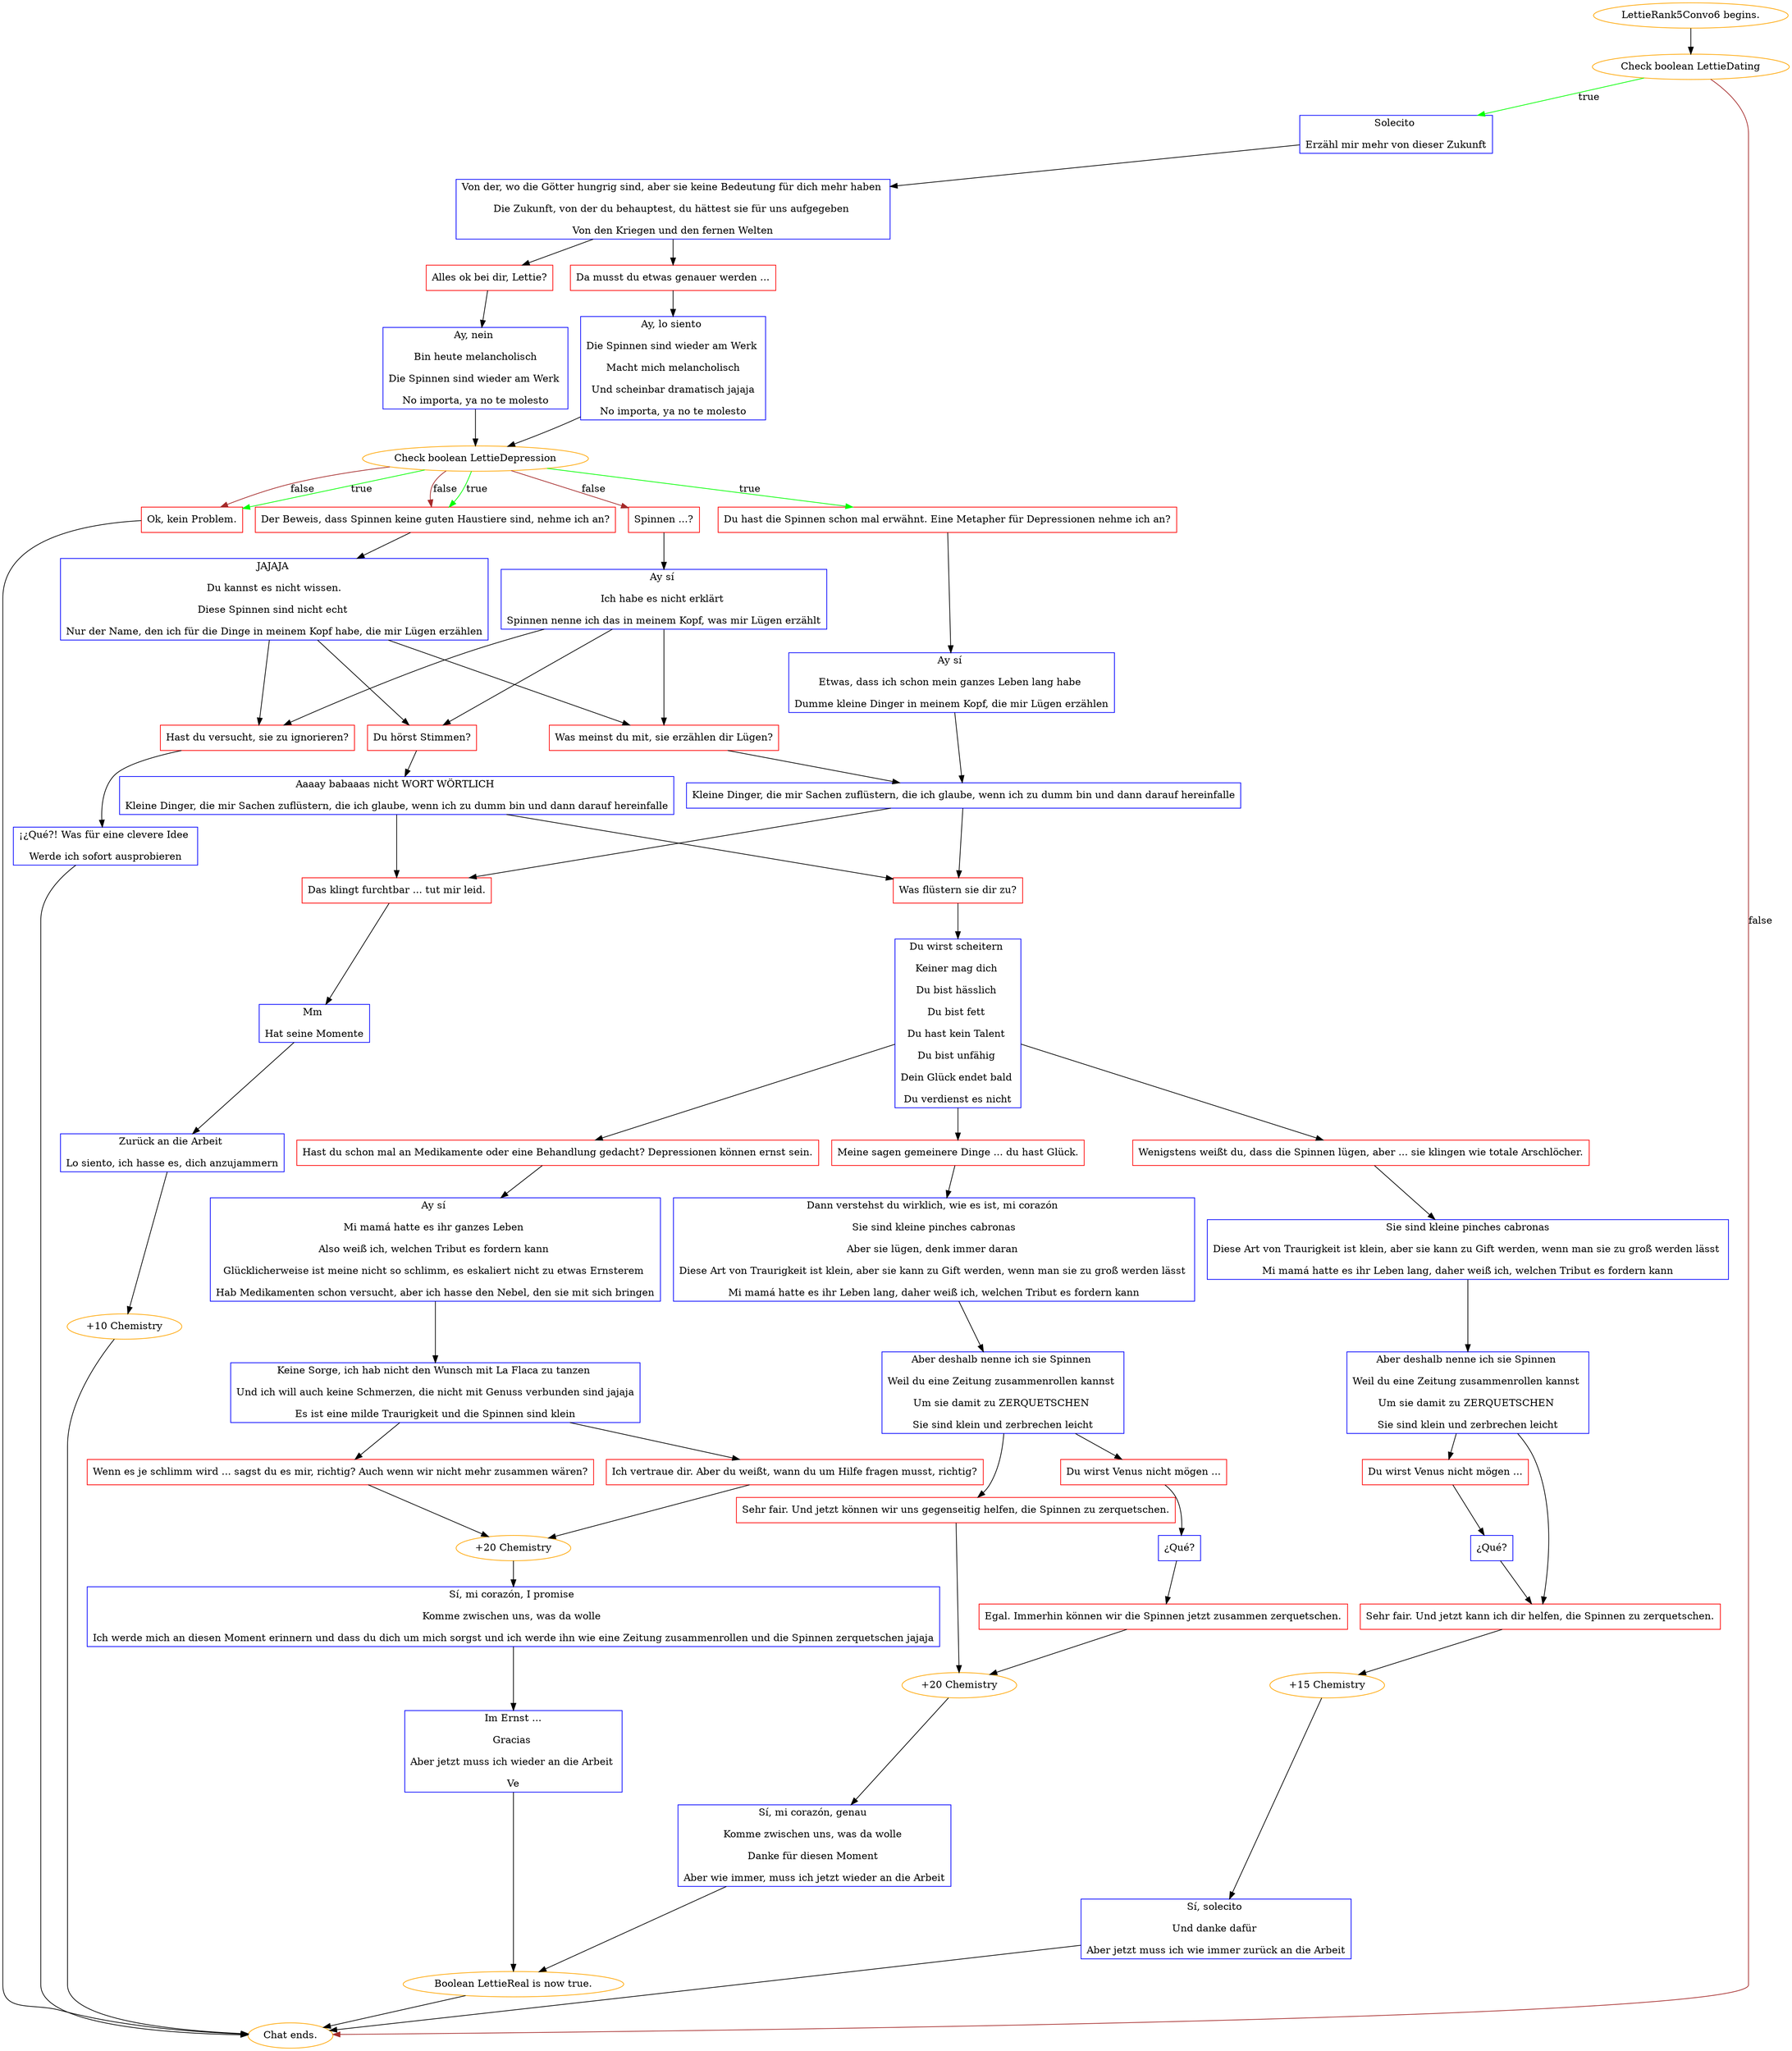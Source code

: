 digraph {
	"LettieRank5Convo6 begins." [color=orange];
		"LettieRank5Convo6 begins." -> j1229414268;
	j1229414268 [label="Check boolean LettieDating",color=orange];
		j1229414268 -> j936984714 [label=true,color=green];
		j1229414268 -> "Chat ends." [label=false,color=brown];
	j936984714 [label="Solecito 
Erzähl mir mehr von dieser Zukunft",shape=box,color=blue];
		j936984714 -> j2515804825;
	"Chat ends." [color=orange];
	j2515804825 [label="Von der, wo die Götter hungrig sind, aber sie keine Bedeutung für dich mehr haben 
Die Zukunft, von der du behauptest, du hättest sie für uns aufgegeben 
Von den Kriegen und den fernen Welten",shape=box,color=blue];
		j2515804825 -> j1260759219;
		j2515804825 -> j2367624508;
	j1260759219 [label="Alles ok bei dir, Lettie?",shape=box,color=red];
		j1260759219 -> j1965195961;
	j2367624508 [label="Da musst du etwas genauer werden ...",shape=box,color=red];
		j2367624508 -> j1675326767;
	j1965195961 [label="Ay, nein 
Bin heute melancholisch
Die Spinnen sind wieder am Werk 
No importa, ya no te molesto",shape=box,color=blue];
		j1965195961 -> j1027157091;
	j1675326767 [label="Ay, lo siento 
Die Spinnen sind wieder am Werk 
Macht mich melancholisch
Und scheinbar dramatisch jajaja
No importa, ya no te molesto",shape=box,color=blue];
		j1675326767 -> j1027157091;
	j1027157091 [label="Check boolean LettieDepression",color=orange];
		j1027157091 -> j4145402820 [label=true,color=green];
		j1027157091 -> j2087780491 [label=true,color=green];
		j1027157091 -> j565026064 [label=true,color=green];
		j1027157091 -> j3750112210 [label=false,color=brown];
		j1027157091 -> j2087780491 [label=false,color=brown];
		j1027157091 -> j565026064 [label=false,color=brown];
	j4145402820 [label="Du hast die Spinnen schon mal erwähnt. Eine Metapher für Depressionen nehme ich an?",shape=box,color=red];
		j4145402820 -> j2936438151;
	j2087780491 [label="Der Beweis, dass Spinnen keine guten Haustiere sind, nehme ich an?",shape=box,color=red];
		j2087780491 -> j640631098;
	j565026064 [label="Ok, kein Problem.",shape=box,color=red];
		j565026064 -> "Chat ends.";
	j3750112210 [label="Spinnen ...?",shape=box,color=red];
		j3750112210 -> j1842333392;
	j2936438151 [label="Ay sí 
Etwas, dass ich schon mein ganzes Leben lang habe 
Dumme kleine Dinger in meinem Kopf, die mir Lügen erzählen",shape=box,color=blue];
		j2936438151 -> j904340551;
	j640631098 [label="JAJAJA 
Du kannst es nicht wissen.
Diese Spinnen sind nicht echt 
Nur der Name, den ich für die Dinge in meinem Kopf habe, die mir Lügen erzählen",shape=box,color=blue];
		j640631098 -> j769396288;
		j640631098 -> j4218726527;
		j640631098 -> j2751493143;
	j1842333392 [label="Ay sí 
Ich habe es nicht erklärt 
Spinnen nenne ich das in meinem Kopf, was mir Lügen erzählt",shape=box,color=blue];
		j1842333392 -> j769396288;
		j1842333392 -> j4218726527;
		j1842333392 -> j2751493143;
	j904340551 [label="Kleine Dinger, die mir Sachen zuflüstern, die ich glaube, wenn ich zu dumm bin und dann darauf hereinfalle",shape=box,color=blue];
		j904340551 -> j2587638140;
		j904340551 -> j1693777816;
	j769396288 [label="Was meinst du mit, sie erzählen dir Lügen?",shape=box,color=red];
		j769396288 -> j904340551;
	j4218726527 [label="Du hörst Stimmen?",shape=box,color=red];
		j4218726527 -> j1601235311;
	j2751493143 [label="Hast du versucht, sie zu ignorieren?",shape=box,color=red];
		j2751493143 -> j3463343524;
	j2587638140 [label="Was flüstern sie dir zu?",shape=box,color=red];
		j2587638140 -> j3639527198;
	j1693777816 [label="Das klingt furchtbar ... tut mir leid.",shape=box,color=red];
		j1693777816 -> j1345258579;
	j1601235311 [label="Aaaay babaaas nicht WORT WÖRTLICH 
Kleine Dinger, die mir Sachen zuflüstern, die ich glaube, wenn ich zu dumm bin und dann darauf hereinfalle",shape=box,color=blue];
		j1601235311 -> j2587638140;
		j1601235311 -> j1693777816;
	j3463343524 [label="¡¿Qué?! Was für eine clevere Idee 
Werde ich sofort ausprobieren",shape=box,color=blue];
		j3463343524 -> "Chat ends.";
	j3639527198 [label="Du wirst scheitern 
Keiner mag dich 
Du bist hässlich 
Du bist fett 
Du hast kein Talent 
Du bist unfähig 
Dein Glück endet bald 
Du verdienst es nicht",shape=box,color=blue];
		j3639527198 -> j545266246;
		j3639527198 -> j2233436270;
		j3639527198 -> j475040127;
	j1345258579 [label="Mm 
Hat seine Momente",shape=box,color=blue];
		j1345258579 -> j2348088834;
	j545266246 [label="Wenigstens weißt du, dass die Spinnen lügen, aber ... sie klingen wie totale Arschlöcher.",shape=box,color=red];
		j545266246 -> j2080793388;
	j2233436270 [label="Meine sagen gemeinere Dinge ... du hast Glück.",shape=box,color=red];
		j2233436270 -> j4047567135;
	j475040127 [label="Hast du schon mal an Medikamente oder eine Behandlung gedacht? Depressionen können ernst sein.",shape=box,color=red];
		j475040127 -> j3280844486;
	j2348088834 [label="Zurück an die Arbeit 
Lo siento, ich hasse es, dich anzujammern",shape=box,color=blue];
		j2348088834 -> j1933300832;
	j2080793388 [label="Sie sind kleine pinches cabronas
Diese Art von Traurigkeit ist klein, aber sie kann zu Gift werden, wenn man sie zu groß werden lässt 
Mi mamá hatte es ihr Leben lang, daher weiß ich, welchen Tribut es fordern kann",shape=box,color=blue];
		j2080793388 -> j2766786071;
	j4047567135 [label="Dann verstehst du wirklich, wie es ist, mi corazón 
Sie sind kleine pinches cabronas
Aber sie lügen, denk immer daran 
Diese Art von Traurigkeit ist klein, aber sie kann zu Gift werden, wenn man sie zu groß werden lässt 
Mi mamá hatte es ihr Leben lang, daher weiß ich, welchen Tribut es fordern kann",shape=box,color=blue];
		j4047567135 -> j3130673464;
	j3280844486 [label="Ay sí 
Mi mamá hatte es ihr ganzes Leben 
Also weiß ich, welchen Tribut es fordern kann 
Glücklicherweise ist meine nicht so schlimm, es eskaliert nicht zu etwas Ernsterem 
Hab Medikamenten schon versucht, aber ich hasse den Nebel, den sie mit sich bringen",shape=box,color=blue];
		j3280844486 -> j3874861707;
	j1933300832 [label="+10 Chemistry",color=orange];
		j1933300832 -> "Chat ends.";
	j2766786071 [label="Aber deshalb nenne ich sie Spinnen 
Weil du eine Zeitung zusammenrollen kannst 
Um sie damit zu ZERQUETSCHEN 
Sie sind klein und zerbrechen leicht",shape=box,color=blue];
		j2766786071 -> j1884830597;
		j2766786071 -> j1878998431;
	j3130673464 [label="Aber deshalb nenne ich sie Spinnen 
Weil du eine Zeitung zusammenrollen kannst 
Um sie damit zu ZERQUETSCHEN 
Sie sind klein und zerbrechen leicht",shape=box,color=blue];
		j3130673464 -> j254844847;
		j3130673464 -> j1451287254;
	j3874861707 [label="Keine Sorge, ich hab nicht den Wunsch mit La Flaca zu tanzen 
Und ich will auch keine Schmerzen, die nicht mit Genuss verbunden sind jajaja
Es ist eine milde Traurigkeit und die Spinnen sind klein",shape=box,color=blue];
		j3874861707 -> j2308350861;
		j3874861707 -> j2313642476;
	j1884830597 [label="Du wirst Venus nicht mögen ...",shape=box,color=red];
		j1884830597 -> j3617663240;
	j1878998431 [label="Sehr fair. Und jetzt kann ich dir helfen, die Spinnen zu zerquetschen.",shape=box,color=red];
		j1878998431 -> j543252326;
	j254844847 [label="Du wirst Venus nicht mögen ...",shape=box,color=red];
		j254844847 -> j1077726710;
	j1451287254 [label="Sehr fair. Und jetzt können wir uns gegenseitig helfen, die Spinnen zu zerquetschen.",shape=box,color=red];
		j1451287254 -> j3372299927;
	j2308350861 [label="Ich vertraue dir. Aber du weißt, wann du um Hilfe fragen musst, richtig?",shape=box,color=red];
		j2308350861 -> j2046396361;
	j2313642476 [label="Wenn es je schlimm wird ... sagst du es mir, richtig? Auch wenn wir nicht mehr zusammen wären?",shape=box,color=red];
		j2313642476 -> j2046396361;
	j3617663240 [label="¿Qué?",shape=box,color=blue];
		j3617663240 -> j1878998431;
	j543252326 [label="+15 Chemistry",color=orange];
		j543252326 -> j1173101607;
	j1077726710 [label="¿Qué?",shape=box,color=blue];
		j1077726710 -> j865364524;
	j3372299927 [label="+20 Chemistry",color=orange];
		j3372299927 -> j4126183575;
	j2046396361 [label="+20 Chemistry",color=orange];
		j2046396361 -> j3343825756;
	j1173101607 [label="Sí, solecito 
Und danke dafür 
Aber jetzt muss ich wie immer zurück an die Arbeit",shape=box,color=blue];
		j1173101607 -> "Chat ends.";
	j865364524 [label="Egal. Immerhin können wir die Spinnen jetzt zusammen zerquetschen.",shape=box,color=red];
		j865364524 -> j3372299927;
	j4126183575 [label="Sí, mi corazón, genau 
Komme zwischen uns, was da wolle 
Danke für diesen Moment 
Aber wie immer, muss ich jetzt wieder an die Arbeit",shape=box,color=blue];
		j4126183575 -> j1472871842;
	j3343825756 [label="Sí, mi corazón, I promise 
Komme zwischen uns, was da wolle 
Ich werde mich an diesen Moment erinnern und dass du dich um mich sorgst und ich werde ihn wie eine Zeitung zusammenrollen und die Spinnen zerquetschen jajaja",shape=box,color=blue];
		j3343825756 -> j2841885252;
	j1472871842 [label="Boolean LettieReal is now true.",color=orange];
		j1472871842 -> "Chat ends.";
	j2841885252 [label="Im Ernst ...
Gracias 
Aber jetzt muss ich wieder an die Arbeit 
Ve",shape=box,color=blue];
		j2841885252 -> j1472871842;
}